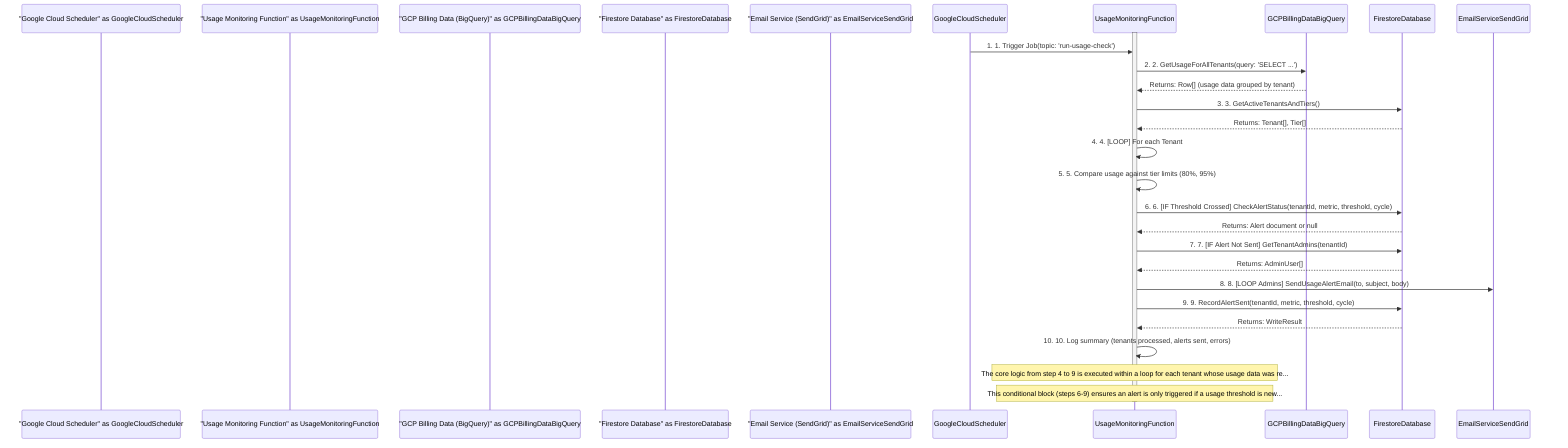 sequenceDiagram
    participant "Google Cloud Scheduler" as GoogleCloudScheduler
    participant "Usage Monitoring Function" as UsageMonitoringFunction
    participant "GCP Billing Data (BigQuery)" as GCPBillingDataBigQuery
    participant "Firestore Database" as FirestoreDatabase
    participant "Email Service (SendGrid)" as EmailServiceSendGrid

    activate UsageMonitoringFunction
    GoogleCloudScheduler->>UsageMonitoringFunction: 1. 1. Trigger Job(topic: 'run-usage-check')
    UsageMonitoringFunction->>GCPBillingDataBigQuery: 2. 2. GetUsageForAllTenants(query: 'SELECT ...')
    GCPBillingDataBigQuery-->>UsageMonitoringFunction: Returns: Row[] (usage data grouped by tenant)
    UsageMonitoringFunction->>FirestoreDatabase: 3. 3. GetActiveTenantsAndTiers()
    FirestoreDatabase-->>UsageMonitoringFunction: Returns: Tenant[], Tier[]
    UsageMonitoringFunction->>UsageMonitoringFunction: 4. 4. [LOOP] For each Tenant
    UsageMonitoringFunction->>UsageMonitoringFunction: 5. 5. Compare usage against tier limits (80%, 95%)
    UsageMonitoringFunction->>FirestoreDatabase: 6. 6. [IF Threshold Crossed] CheckAlertStatus(tenantId, metric, threshold, cycle)
    FirestoreDatabase-->>UsageMonitoringFunction: Returns: Alert document or null
    UsageMonitoringFunction->>FirestoreDatabase: 7. 7. [IF Alert Not Sent] GetTenantAdmins(tenantId)
    FirestoreDatabase-->>UsageMonitoringFunction: Returns: AdminUser[]
    UsageMonitoringFunction->>EmailServiceSendGrid: 8. 8. [LOOP Admins] SendUsageAlertEmail(to, subject, body)
    UsageMonitoringFunction->>FirestoreDatabase: 9. 9. RecordAlertSent(tenantId, metric, threshold, cycle)
    FirestoreDatabase-->>UsageMonitoringFunction: Returns: WriteResult
    UsageMonitoringFunction->>UsageMonitoringFunction: 10. 10. Log summary (tenants processed, alerts sent, errors)

    note over UsageMonitoringFunction: The core logic from step 4 to 9 is executed within a loop for each tenant whose usage data was re...
    note over UsageMonitoringFunction: This conditional block (steps 6-9) ensures an alert is only triggered if a usage threshold is new...

    deactivate UsageMonitoringFunction